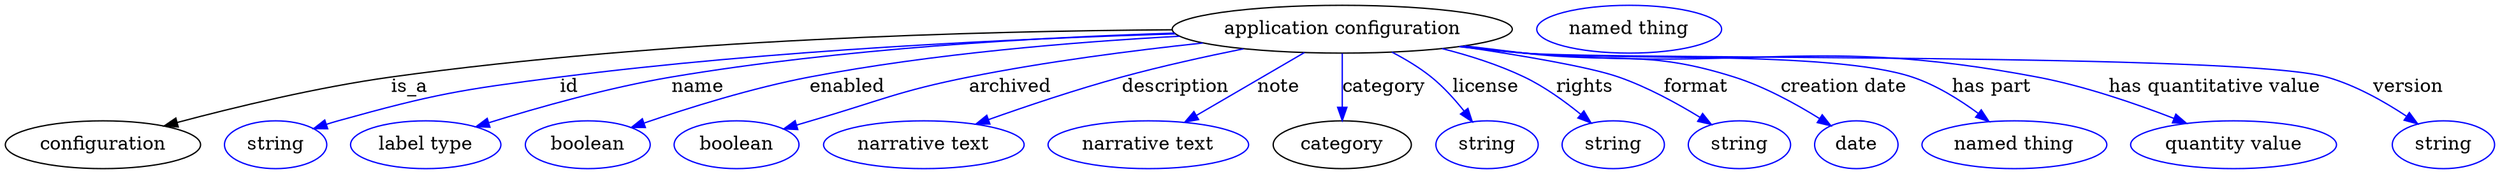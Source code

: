 digraph {
	graph [bb="0,0,1869.8,123"];
	node [label="\N"];
	"application configuration"	 [height=0.5,
		label="application configuration",
		pos="1003.4,105",
		width=3.5566];
	configuration	 [height=0.5,
		pos="73.443,18",
		width=2.0401];
	"application configuration" -> configuration	 [label=is_a,
		lp="303.44,61.5",
		pos="e,121.01,31.862 877.64,101.41 703.83,95.968 399.27,84.602 289.44,69 234.94,61.257 174,46.272 130.78,34.54"];
	id	 [color=blue,
		height=0.5,
		label=string,
		pos="203.44,18",
		width=1.0652];
	"application configuration" -> id	 [color=blue,
		label=id,
		lp="423.44,61.5",
		pos="e,232.26,29.919 876.73,102.16 757.53,98.33 574.28,89.433 416.44,69 341.84,59.342 322.71,56.86 250.44,36 247.65,35.194 244.79,34.293 \
241.92,33.335",
		style=solid];
	name	 [color=blue,
		height=0.5,
		label="label type",
		pos="316.44,18",
		width=1.5707];
	"application configuration" -> name	 [color=blue,
		label=name,
		lp="520.44,61.5",
		pos="e,355.41,31.24 882.37,99.11 757.44,92.534 571.13,81.201 500.44,69 453.86,60.96 402.09,46.054 365.36,34.425",
		style=solid];
	enabled	 [color=blue,
		height=0.5,
		label=boolean,
		pos="437.44,18",
		width=1.2999];
	"application configuration" -> enabled	 [color=blue,
		label=enabled,
		lp="632.94,61.5",
		pos="e,471.13,30.62 879.88,100.2 800.61,95.561 695.8,86.521 604.44,69 561.49,60.763 513.92,45.615 480.57,33.959",
		style=solid];
	archived	 [color=blue,
		height=0.5,
		label=boolean,
		pos="549.44,18",
		width=1.2999];
	"application configuration" -> archived	 [color=blue,
		label=archived,
		lp="756.94,61.5",
		pos="e,585.22,29.751 897.6,94.808 845.47,88.899 781.86,80.353 725.44,69 671.22,58.088 658.45,51.8 605.44,36 602.06,34.992 598.57,33.929 \
595.07,32.843",
		style=solid];
	description	 [color=blue,
		height=0.5,
		label="narrative text",
		pos="689.44,18",
		width=2.0943];
	"application configuration" -> description	 [color=blue,
		label=description,
		lp="877.44,61.5",
		pos="e,729.27,33.293 926.9,90.537 898.32,84.605 865.72,77.201 836.44,69 803.52,59.777 767.22,47.206 738.92,36.853",
		style=solid];
	note	 [color=blue,
		height=0.5,
		label="narrative text",
		pos="858.44,18",
		width=2.0943];
	"application configuration" -> note	 [color=blue,
		label=note,
		lp="956.44,61.5",
		pos="e,886.76,34.987 974.1,87.394 951.4,73.774 919.83,54.829 895.4,40.175",
		style=solid];
	category	 [height=0.5,
		pos="1003.4,18",
		width=1.4443];
	"application configuration" -> category	 [color=blue,
		label=category,
		lp="1035.4,61.5",
		pos="e,1003.4,36.003 1003.4,86.974 1003.4,75.192 1003.4,59.561 1003.4,46.158",
		style=solid];
	license	 [color=blue,
		height=0.5,
		label=string,
		pos="1111.4,18",
		width=1.0652];
	"application configuration" -> license	 [color=blue,
		label=license,
		lp="1110.9,61.5",
		pos="e,1100.4,35.6 1042.6,87.83 1052.6,82.547 1062.8,76.197 1071.4,69 1080,61.855 1087.9,52.609 1094.4,43.956",
		style=solid];
	rights	 [color=blue,
		height=0.5,
		label=string,
		pos="1206.4,18",
		width=1.0652];
	"application configuration" -> rights	 [color=blue,
		label=rights,
		lp="1185.9,61.5",
		pos="e,1189.5,34.17 1080.4,90.534 1100.5,85.219 1121.8,78.177 1140.4,69 1155.3,61.673 1170.1,50.691 1181.9,40.792",
		style=solid];
	format	 [color=blue,
		height=0.5,
		label=string,
		pos="1301.4,18",
		width=1.0652];
	"application configuration" -> format	 [color=blue,
		label=format,
		lp="1267.9,61.5",
		pos="e,1279.9,33.029 1094.7,92.343 1140.2,85.407 1190,76.682 1211.4,69 1232.4,61.499 1254.2,49.295 1271.1,38.705",
		style=solid];
	"creation date"	 [color=blue,
		height=0.5,
		label=date,
		pos="1389.4,18",
		width=0.86659];
	"application configuration" -> "creation date"	 [color=blue,
		label="creation date",
		lp="1379.4,61.5",
		pos="e,1369.4,31.973 1096.3,92.602 1111,90.688 1126.2,88.762 1140.4,87 1209.7,78.454 1229.9,90.174 1296.4,69 1319.3,61.721 1343,48.641 \
1360.7,37.551",
		style=solid];
	"has part"	 [color=blue,
		height=0.5,
		label="named thing",
		pos="1508.4,18",
		width=1.9318];
	"application configuration" -> "has part"	 [color=blue,
		label="has part",
		lp="1491.4,61.5",
		pos="e,1488.8,35.279 1094,92.209 1109.5,90.279 1125.4,88.452 1140.4,87 1204.9,80.776 1370,89.589 1431.4,69 1449.2,63.05 1466.8,51.918 \
1480.6,41.569",
		style=solid];
	"has quantitative value"	 [color=blue,
		height=0.5,
		label="quantity value",
		pos="1673.4,18",
		width=2.1484];
	"application configuration" -> "has quantitative value"	 [color=blue,
		label="has quantitative value",
		lp="1659.4,61.5",
		pos="e,1636.8,33.898 1093.2,92.107 1108.9,90.165 1125.2,88.36 1140.4,87 1311.1,71.829 1357.2,101.23 1525.4,69 1560.6,62.269 1598.7,48.978 \
1627.5,37.652",
		style=solid];
	version	 [color=blue,
		height=0.5,
		label=string,
		pos="1831.4,18",
		width=1.0652];
	"application configuration" -> version	 [color=blue,
		label=version,
		lp="1802.9,61.5",
		pos="e,1811.4,33.503 1092.5,91.979 1108.4,90.025 1124.9,88.25 1140.4,87 1207.3,81.627 1679,87.366 1743.4,69 1764.8,62.917 1786.4,50.51 \
1802.9,39.456",
		style=solid];
	"named thing_category"	 [color=blue,
		height=0.5,
		label="named thing",
		pos="1219.4,105",
		width=1.9318];
}
